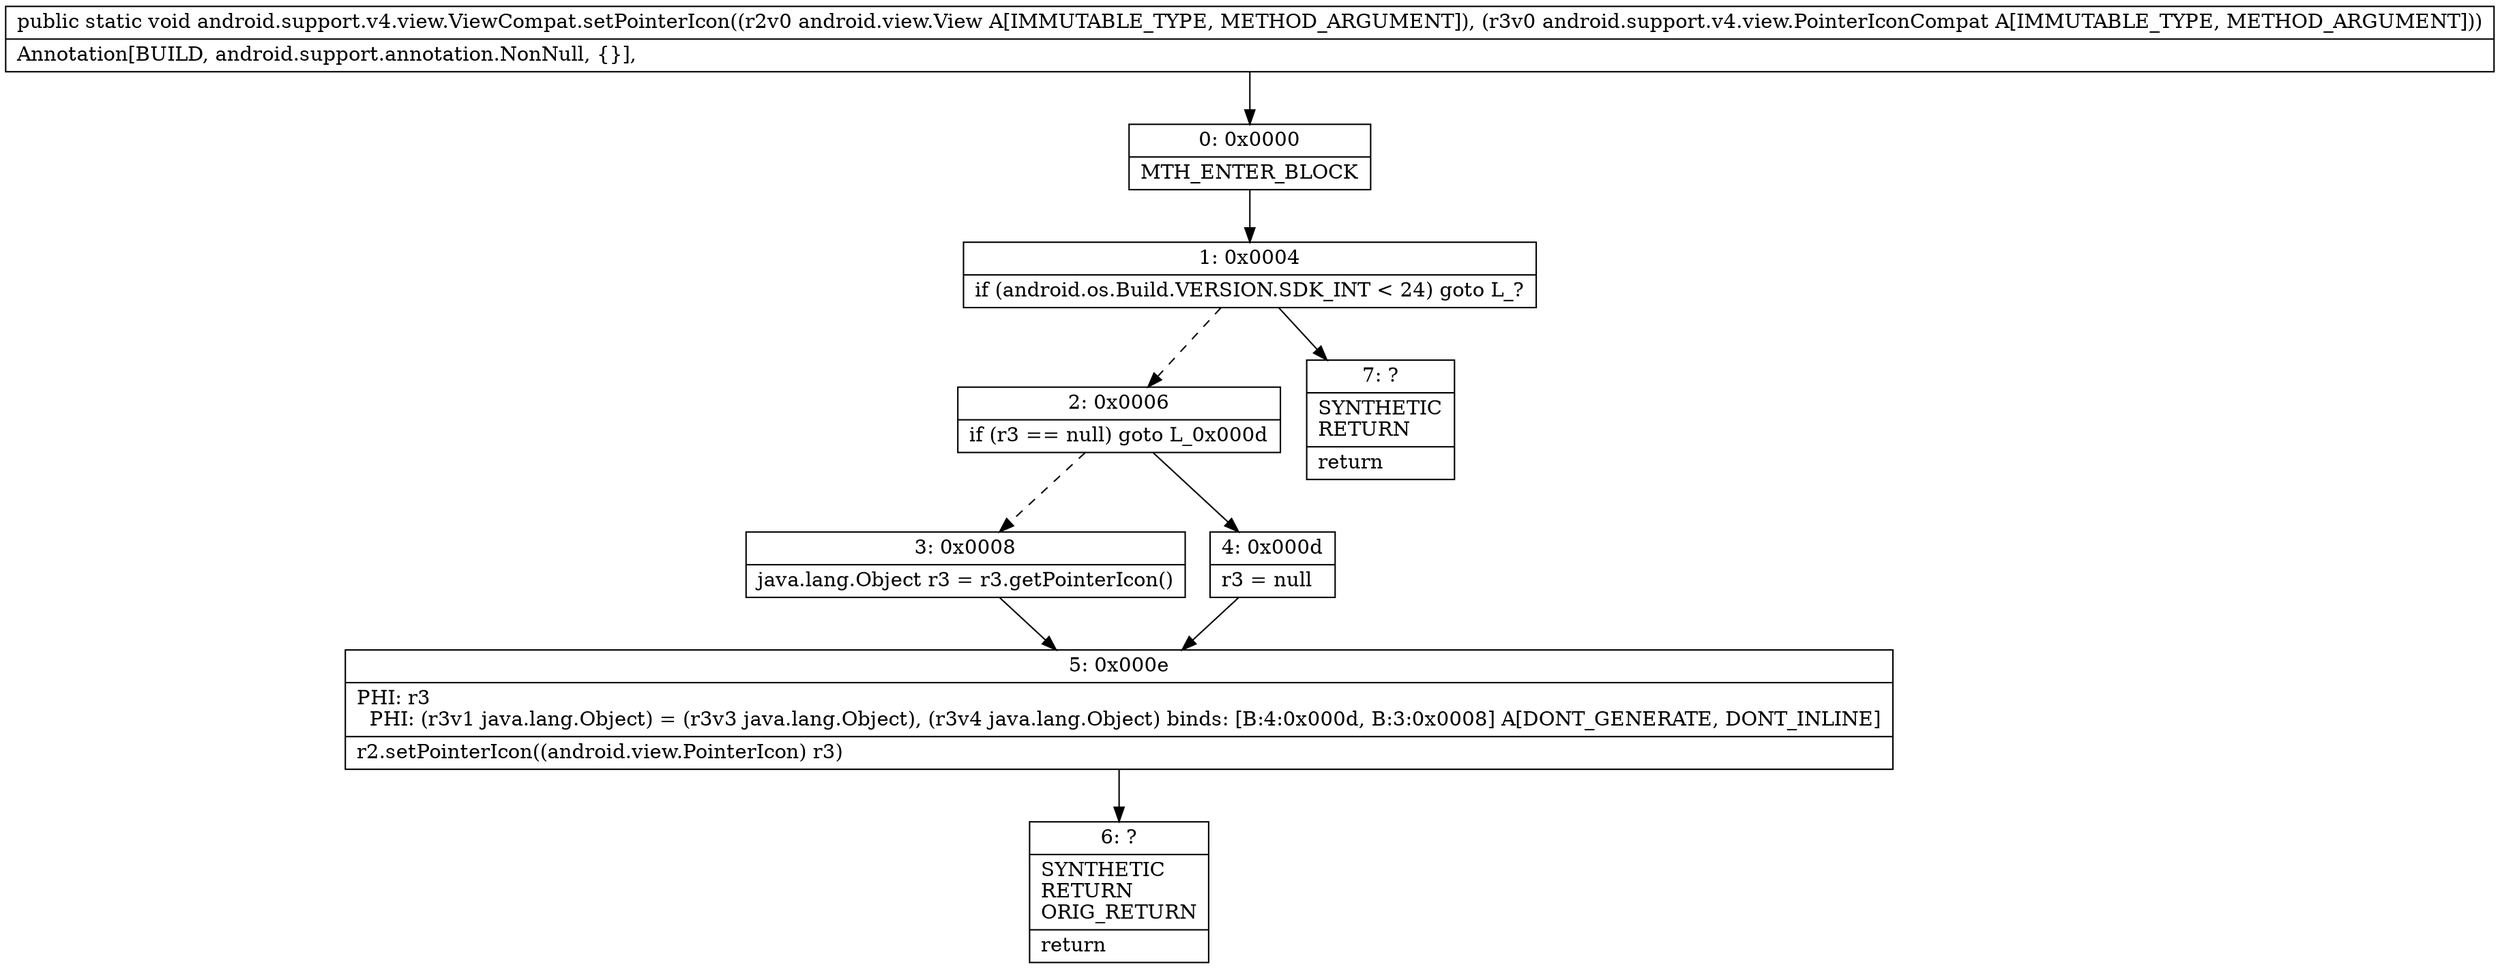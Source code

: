 digraph "CFG forandroid.support.v4.view.ViewCompat.setPointerIcon(Landroid\/view\/View;Landroid\/support\/v4\/view\/PointerIconCompat;)V" {
Node_0 [shape=record,label="{0\:\ 0x0000|MTH_ENTER_BLOCK\l}"];
Node_1 [shape=record,label="{1\:\ 0x0004|if (android.os.Build.VERSION.SDK_INT \< 24) goto L_?\l}"];
Node_2 [shape=record,label="{2\:\ 0x0006|if (r3 == null) goto L_0x000d\l}"];
Node_3 [shape=record,label="{3\:\ 0x0008|java.lang.Object r3 = r3.getPointerIcon()\l}"];
Node_4 [shape=record,label="{4\:\ 0x000d|r3 = null\l}"];
Node_5 [shape=record,label="{5\:\ 0x000e|PHI: r3 \l  PHI: (r3v1 java.lang.Object) = (r3v3 java.lang.Object), (r3v4 java.lang.Object) binds: [B:4:0x000d, B:3:0x0008] A[DONT_GENERATE, DONT_INLINE]\l|r2.setPointerIcon((android.view.PointerIcon) r3)\l}"];
Node_6 [shape=record,label="{6\:\ ?|SYNTHETIC\lRETURN\lORIG_RETURN\l|return\l}"];
Node_7 [shape=record,label="{7\:\ ?|SYNTHETIC\lRETURN\l|return\l}"];
MethodNode[shape=record,label="{public static void android.support.v4.view.ViewCompat.setPointerIcon((r2v0 android.view.View A[IMMUTABLE_TYPE, METHOD_ARGUMENT]), (r3v0 android.support.v4.view.PointerIconCompat A[IMMUTABLE_TYPE, METHOD_ARGUMENT]))  | Annotation[BUILD, android.support.annotation.NonNull, \{\}], \l}"];
MethodNode -> Node_0;
Node_0 -> Node_1;
Node_1 -> Node_2[style=dashed];
Node_1 -> Node_7;
Node_2 -> Node_3[style=dashed];
Node_2 -> Node_4;
Node_3 -> Node_5;
Node_4 -> Node_5;
Node_5 -> Node_6;
}

